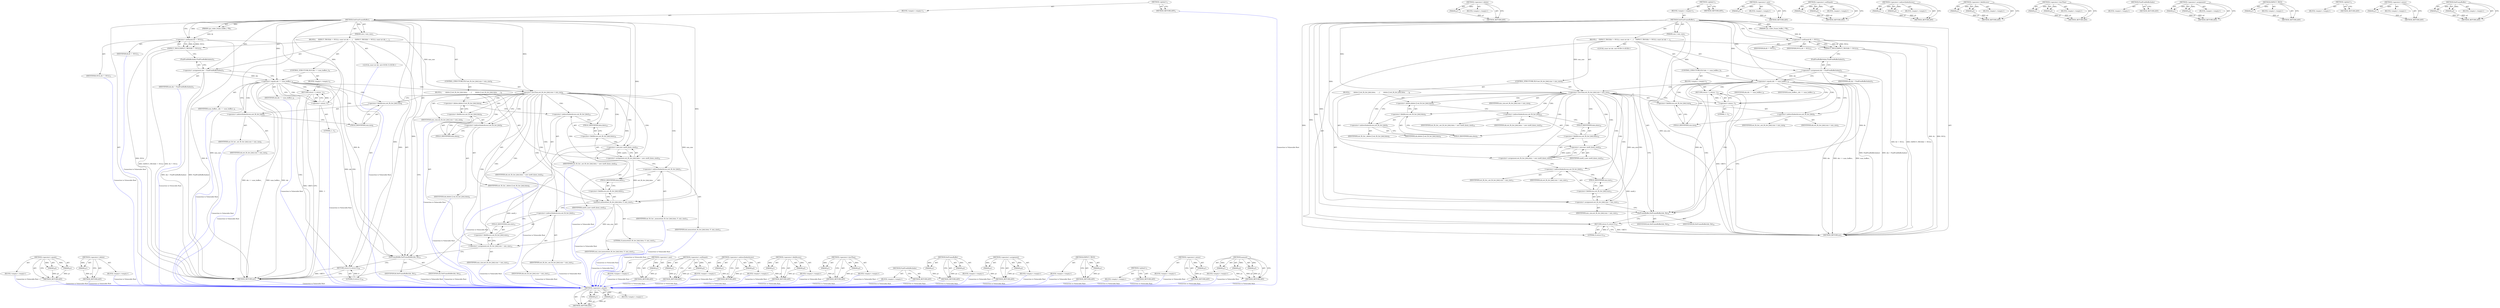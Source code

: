 digraph "memset" {
vulnerable_103 [label=<(METHOD,&lt;operator&gt;.equals)>];
vulnerable_104 [label=<(PARAM,p1)>];
vulnerable_105 [label=<(PARAM,p2)>];
vulnerable_106 [label=<(BLOCK,&lt;empty&gt;,&lt;empty&gt;)>];
vulnerable_107 [label=<(METHOD_RETURN,ANY)>];
vulnerable_127 [label=<(METHOD,&lt;operator&gt;.delete)>];
vulnerable_128 [label=<(PARAM,p1)>];
vulnerable_129 [label=<(BLOCK,&lt;empty&gt;,&lt;empty&gt;)>];
vulnerable_130 [label=<(METHOD_RETURN,ANY)>];
vulnerable_6 [label=<(METHOD,&lt;global&gt;)<SUB>1</SUB>>];
vulnerable_7 [label=<(BLOCK,&lt;empty&gt;,&lt;empty&gt;)<SUB>1</SUB>>];
vulnerable_8 [label=<(METHOD,GetFreeFrameBuffer)<SUB>1</SUB>>];
vulnerable_9 [label=<(PARAM,size_t min_size)<SUB>1</SUB>>];
vulnerable_10 [label=<(PARAM,vpx_codec_frame_buffer_t *fb)<SUB>1</SUB>>];
vulnerable_11 [label=<(BLOCK,{
    EXPECT_TRUE(fb != NULL);
 const int idx =...,{
    EXPECT_TRUE(fb != NULL);
 const int idx =...)<SUB>1</SUB>>];
vulnerable_12 [label=<(EXPECT_TRUE,EXPECT_TRUE(fb != NULL))<SUB>2</SUB>>];
vulnerable_13 [label=<(&lt;operator&gt;.notEquals,fb != NULL)<SUB>2</SUB>>];
vulnerable_14 [label=<(IDENTIFIER,fb,fb != NULL)<SUB>2</SUB>>];
vulnerable_15 [label=<(IDENTIFIER,NULL,fb != NULL)<SUB>2</SUB>>];
vulnerable_16 [label="<(LOCAL,const int idx: int)<SUB>3</SUB>>"];
vulnerable_17 [label=<(&lt;operator&gt;.assignment,idx = FindFreeBufferIndex())<SUB>3</SUB>>];
vulnerable_18 [label=<(IDENTIFIER,idx,idx = FindFreeBufferIndex())<SUB>3</SUB>>];
vulnerable_19 [label=<(FindFreeBufferIndex,FindFreeBufferIndex())<SUB>3</SUB>>];
vulnerable_20 [label=<(CONTROL_STRUCTURE,IF,if (idx == num_buffers_))<SUB>4</SUB>>];
vulnerable_21 [label=<(&lt;operator&gt;.equals,idx == num_buffers_)<SUB>4</SUB>>];
vulnerable_22 [label=<(IDENTIFIER,idx,idx == num_buffers_)<SUB>4</SUB>>];
vulnerable_23 [label=<(IDENTIFIER,num_buffers_,idx == num_buffers_)<SUB>4</SUB>>];
vulnerable_24 [label=<(BLOCK,&lt;empty&gt;,&lt;empty&gt;)<SUB>5</SUB>>];
vulnerable_25 [label=<(RETURN,return -1;,return -1;)<SUB>5</SUB>>];
vulnerable_26 [label=<(&lt;operator&gt;.minus,-1)<SUB>5</SUB>>];
vulnerable_27 [label=<(LITERAL,1,-1)<SUB>5</SUB>>];
vulnerable_28 [label=<(CONTROL_STRUCTURE,IF,if (ext_fb_list_[idx].size &lt; min_size))<SUB>8</SUB>>];
vulnerable_29 [label=<(&lt;operator&gt;.lessThan,ext_fb_list_[idx].size &lt; min_size)<SUB>8</SUB>>];
vulnerable_30 [label=<(&lt;operator&gt;.fieldAccess,ext_fb_list_[idx].size)<SUB>8</SUB>>];
vulnerable_31 [label=<(&lt;operator&gt;.indirectIndexAccess,ext_fb_list_[idx])<SUB>8</SUB>>];
vulnerable_32 [label=<(IDENTIFIER,ext_fb_list_,ext_fb_list_[idx].size &lt; min_size)<SUB>8</SUB>>];
vulnerable_33 [label=<(IDENTIFIER,idx,ext_fb_list_[idx].size &lt; min_size)<SUB>8</SUB>>];
vulnerable_34 [label=<(FIELD_IDENTIFIER,size,size)<SUB>8</SUB>>];
vulnerable_35 [label=<(IDENTIFIER,min_size,ext_fb_list_[idx].size &lt; min_size)<SUB>8</SUB>>];
vulnerable_36 [label=<(BLOCK,{
       delete [] ext_fb_list_[idx].data;
    ...,{
       delete [] ext_fb_list_[idx].data;
    ...)<SUB>8</SUB>>];
vulnerable_37 [label=<(&lt;operator&gt;.delete,delete [] ext_fb_list_[idx].data)<SUB>9</SUB>>];
vulnerable_38 [label=<(&lt;operator&gt;.fieldAccess,ext_fb_list_[idx].data)<SUB>9</SUB>>];
vulnerable_39 [label=<(&lt;operator&gt;.indirectIndexAccess,ext_fb_list_[idx])<SUB>9</SUB>>];
vulnerable_40 [label=<(IDENTIFIER,ext_fb_list_,delete [] ext_fb_list_[idx].data)<SUB>9</SUB>>];
vulnerable_41 [label=<(IDENTIFIER,idx,delete [] ext_fb_list_[idx].data)<SUB>9</SUB>>];
vulnerable_42 [label=<(FIELD_IDENTIFIER,data,data)<SUB>9</SUB>>];
vulnerable_43 [label=<(&lt;operator&gt;.assignment,ext_fb_list_[idx].data = new uint8_t[min_size])<SUB>10</SUB>>];
vulnerable_44 [label=<(&lt;operator&gt;.fieldAccess,ext_fb_list_[idx].data)<SUB>10</SUB>>];
vulnerable_45 [label=<(&lt;operator&gt;.indirectIndexAccess,ext_fb_list_[idx])<SUB>10</SUB>>];
vulnerable_46 [label=<(IDENTIFIER,ext_fb_list_,ext_fb_list_[idx].data = new uint8_t[min_size])<SUB>10</SUB>>];
vulnerable_47 [label=<(IDENTIFIER,idx,ext_fb_list_[idx].data = new uint8_t[min_size])<SUB>10</SUB>>];
vulnerable_48 [label=<(FIELD_IDENTIFIER,data,data)<SUB>10</SUB>>];
vulnerable_49 [label=<(&lt;operator&gt;.new,new uint8_t[min_size])<SUB>10</SUB>>];
vulnerable_50 [label=<(IDENTIFIER,uint8_t,new uint8_t[min_size])<SUB>10</SUB>>];
vulnerable_51 [label=<(&lt;operator&gt;.assignment,ext_fb_list_[idx].size = min_size)<SUB>11</SUB>>];
vulnerable_52 [label=<(&lt;operator&gt;.fieldAccess,ext_fb_list_[idx].size)<SUB>11</SUB>>];
vulnerable_53 [label=<(&lt;operator&gt;.indirectIndexAccess,ext_fb_list_[idx])<SUB>11</SUB>>];
vulnerable_54 [label=<(IDENTIFIER,ext_fb_list_,ext_fb_list_[idx].size = min_size)<SUB>11</SUB>>];
vulnerable_55 [label=<(IDENTIFIER,idx,ext_fb_list_[idx].size = min_size)<SUB>11</SUB>>];
vulnerable_56 [label=<(FIELD_IDENTIFIER,size,size)<SUB>11</SUB>>];
vulnerable_57 [label=<(IDENTIFIER,min_size,ext_fb_list_[idx].size = min_size)<SUB>11</SUB>>];
vulnerable_58 [label=<(SetFrameBuffer,SetFrameBuffer(idx, fb))<SUB>14</SUB>>];
vulnerable_59 [label=<(IDENTIFIER,idx,SetFrameBuffer(idx, fb))<SUB>14</SUB>>];
vulnerable_60 [label=<(IDENTIFIER,fb,SetFrameBuffer(idx, fb))<SUB>14</SUB>>];
vulnerable_61 [label=<(RETURN,return 0;,return 0;)<SUB>15</SUB>>];
vulnerable_62 [label=<(LITERAL,0,return 0;)<SUB>15</SUB>>];
vulnerable_63 [label=<(METHOD_RETURN,int)<SUB>1</SUB>>];
vulnerable_65 [label=<(METHOD_RETURN,ANY)<SUB>1</SUB>>];
vulnerable_131 [label=<(METHOD,&lt;operator&gt;.new)>];
vulnerable_132 [label=<(PARAM,p1)>];
vulnerable_133 [label=<(BLOCK,&lt;empty&gt;,&lt;empty&gt;)>];
vulnerable_134 [label=<(METHOD_RETURN,ANY)>];
vulnerable_90 [label=<(METHOD,&lt;operator&gt;.notEquals)>];
vulnerable_91 [label=<(PARAM,p1)>];
vulnerable_92 [label=<(PARAM,p2)>];
vulnerable_93 [label=<(BLOCK,&lt;empty&gt;,&lt;empty&gt;)>];
vulnerable_94 [label=<(METHOD_RETURN,ANY)>];
vulnerable_122 [label=<(METHOD,&lt;operator&gt;.indirectIndexAccess)>];
vulnerable_123 [label=<(PARAM,p1)>];
vulnerable_124 [label=<(PARAM,p2)>];
vulnerable_125 [label=<(BLOCK,&lt;empty&gt;,&lt;empty&gt;)>];
vulnerable_126 [label=<(METHOD_RETURN,ANY)>];
vulnerable_117 [label=<(METHOD,&lt;operator&gt;.fieldAccess)>];
vulnerable_118 [label=<(PARAM,p1)>];
vulnerable_119 [label=<(PARAM,p2)>];
vulnerable_120 [label=<(BLOCK,&lt;empty&gt;,&lt;empty&gt;)>];
vulnerable_121 [label=<(METHOD_RETURN,ANY)>];
vulnerable_112 [label=<(METHOD,&lt;operator&gt;.lessThan)>];
vulnerable_113 [label=<(PARAM,p1)>];
vulnerable_114 [label=<(PARAM,p2)>];
vulnerable_115 [label=<(BLOCK,&lt;empty&gt;,&lt;empty&gt;)>];
vulnerable_116 [label=<(METHOD_RETURN,ANY)>];
vulnerable_100 [label=<(METHOD,FindFreeBufferIndex)>];
vulnerable_101 [label=<(BLOCK,&lt;empty&gt;,&lt;empty&gt;)>];
vulnerable_102 [label=<(METHOD_RETURN,ANY)>];
vulnerable_95 [label=<(METHOD,&lt;operator&gt;.assignment)>];
vulnerable_96 [label=<(PARAM,p1)>];
vulnerable_97 [label=<(PARAM,p2)>];
vulnerable_98 [label=<(BLOCK,&lt;empty&gt;,&lt;empty&gt;)>];
vulnerable_99 [label=<(METHOD_RETURN,ANY)>];
vulnerable_86 [label=<(METHOD,EXPECT_TRUE)>];
vulnerable_87 [label=<(PARAM,p1)>];
vulnerable_88 [label=<(BLOCK,&lt;empty&gt;,&lt;empty&gt;)>];
vulnerable_89 [label=<(METHOD_RETURN,ANY)>];
vulnerable_80 [label=<(METHOD,&lt;global&gt;)<SUB>1</SUB>>];
vulnerable_81 [label=<(BLOCK,&lt;empty&gt;,&lt;empty&gt;)>];
vulnerable_82 [label=<(METHOD_RETURN,ANY)>];
vulnerable_108 [label=<(METHOD,&lt;operator&gt;.minus)>];
vulnerable_109 [label=<(PARAM,p1)>];
vulnerable_110 [label=<(BLOCK,&lt;empty&gt;,&lt;empty&gt;)>];
vulnerable_111 [label=<(METHOD_RETURN,ANY)>];
vulnerable_135 [label=<(METHOD,SetFrameBuffer)>];
vulnerable_136 [label=<(PARAM,p1)>];
vulnerable_137 [label=<(PARAM,p2)>];
vulnerable_138 [label=<(BLOCK,&lt;empty&gt;,&lt;empty&gt;)>];
vulnerable_139 [label=<(METHOD_RETURN,ANY)>];
fixed_111 [label=<(METHOD,&lt;operator&gt;.equals)>];
fixed_112 [label=<(PARAM,p1)>];
fixed_113 [label=<(PARAM,p2)>];
fixed_114 [label=<(BLOCK,&lt;empty&gt;,&lt;empty&gt;)>];
fixed_115 [label=<(METHOD_RETURN,ANY)>];
fixed_135 [label=<(METHOD,&lt;operator&gt;.delete)>];
fixed_136 [label=<(PARAM,p1)>];
fixed_137 [label=<(BLOCK,&lt;empty&gt;,&lt;empty&gt;)>];
fixed_138 [label=<(METHOD_RETURN,ANY)>];
fixed_6 [label=<(METHOD,&lt;global&gt;)<SUB>1</SUB>>];
fixed_7 [label=<(BLOCK,&lt;empty&gt;,&lt;empty&gt;)<SUB>1</SUB>>];
fixed_8 [label=<(METHOD,GetFreeFrameBuffer)<SUB>1</SUB>>];
fixed_9 [label=<(PARAM,size_t min_size)<SUB>1</SUB>>];
fixed_10 [label=<(PARAM,vpx_codec_frame_buffer_t *fb)<SUB>1</SUB>>];
fixed_11 [label=<(BLOCK,{
    EXPECT_TRUE(fb != NULL);
 const int idx =...,{
    EXPECT_TRUE(fb != NULL);
 const int idx =...)<SUB>1</SUB>>];
fixed_12 [label=<(EXPECT_TRUE,EXPECT_TRUE(fb != NULL))<SUB>2</SUB>>];
fixed_13 [label=<(&lt;operator&gt;.notEquals,fb != NULL)<SUB>2</SUB>>];
fixed_14 [label=<(IDENTIFIER,fb,fb != NULL)<SUB>2</SUB>>];
fixed_15 [label=<(IDENTIFIER,NULL,fb != NULL)<SUB>2</SUB>>];
fixed_16 [label="<(LOCAL,const int idx: int)<SUB>3</SUB>>"];
fixed_17 [label=<(&lt;operator&gt;.assignment,idx = FindFreeBufferIndex())<SUB>3</SUB>>];
fixed_18 [label=<(IDENTIFIER,idx,idx = FindFreeBufferIndex())<SUB>3</SUB>>];
fixed_19 [label=<(FindFreeBufferIndex,FindFreeBufferIndex())<SUB>3</SUB>>];
fixed_20 [label=<(CONTROL_STRUCTURE,IF,if (idx == num_buffers_))<SUB>4</SUB>>];
fixed_21 [label=<(&lt;operator&gt;.equals,idx == num_buffers_)<SUB>4</SUB>>];
fixed_22 [label=<(IDENTIFIER,idx,idx == num_buffers_)<SUB>4</SUB>>];
fixed_23 [label=<(IDENTIFIER,num_buffers_,idx == num_buffers_)<SUB>4</SUB>>];
fixed_24 [label=<(BLOCK,&lt;empty&gt;,&lt;empty&gt;)<SUB>5</SUB>>];
fixed_25 [label=<(RETURN,return -1;,return -1;)<SUB>5</SUB>>];
fixed_26 [label=<(&lt;operator&gt;.minus,-1)<SUB>5</SUB>>];
fixed_27 [label=<(LITERAL,1,-1)<SUB>5</SUB>>];
fixed_28 [label=<(CONTROL_STRUCTURE,IF,if (ext_fb_list_[idx].size &lt; min_size))<SUB>8</SUB>>];
fixed_29 [label=<(&lt;operator&gt;.lessThan,ext_fb_list_[idx].size &lt; min_size)<SUB>8</SUB>>];
fixed_30 [label=<(&lt;operator&gt;.fieldAccess,ext_fb_list_[idx].size)<SUB>8</SUB>>];
fixed_31 [label=<(&lt;operator&gt;.indirectIndexAccess,ext_fb_list_[idx])<SUB>8</SUB>>];
fixed_32 [label=<(IDENTIFIER,ext_fb_list_,ext_fb_list_[idx].size &lt; min_size)<SUB>8</SUB>>];
fixed_33 [label=<(IDENTIFIER,idx,ext_fb_list_[idx].size &lt; min_size)<SUB>8</SUB>>];
fixed_34 [label=<(FIELD_IDENTIFIER,size,size)<SUB>8</SUB>>];
fixed_35 [label=<(IDENTIFIER,min_size,ext_fb_list_[idx].size &lt; min_size)<SUB>8</SUB>>];
fixed_36 [label=<(BLOCK,{
       delete [] ext_fb_list_[idx].data;
    ...,{
       delete [] ext_fb_list_[idx].data;
    ...)<SUB>8</SUB>>];
fixed_37 [label=<(&lt;operator&gt;.delete,delete [] ext_fb_list_[idx].data)<SUB>9</SUB>>];
fixed_38 [label=<(&lt;operator&gt;.fieldAccess,ext_fb_list_[idx].data)<SUB>9</SUB>>];
fixed_39 [label=<(&lt;operator&gt;.indirectIndexAccess,ext_fb_list_[idx])<SUB>9</SUB>>];
fixed_40 [label=<(IDENTIFIER,ext_fb_list_,delete [] ext_fb_list_[idx].data)<SUB>9</SUB>>];
fixed_41 [label=<(IDENTIFIER,idx,delete [] ext_fb_list_[idx].data)<SUB>9</SUB>>];
fixed_42 [label=<(FIELD_IDENTIFIER,data,data)<SUB>9</SUB>>];
fixed_43 [label=<(&lt;operator&gt;.assignment,ext_fb_list_[idx].data = new uint8_t[min_size])<SUB>10</SUB>>];
fixed_44 [label=<(&lt;operator&gt;.fieldAccess,ext_fb_list_[idx].data)<SUB>10</SUB>>];
fixed_45 [label=<(&lt;operator&gt;.indirectIndexAccess,ext_fb_list_[idx])<SUB>10</SUB>>];
fixed_46 [label=<(IDENTIFIER,ext_fb_list_,ext_fb_list_[idx].data = new uint8_t[min_size])<SUB>10</SUB>>];
fixed_47 [label=<(IDENTIFIER,idx,ext_fb_list_[idx].data = new uint8_t[min_size])<SUB>10</SUB>>];
fixed_48 [label=<(FIELD_IDENTIFIER,data,data)<SUB>10</SUB>>];
fixed_49 [label=<(&lt;operator&gt;.new,new uint8_t[min_size])<SUB>10</SUB>>];
fixed_50 [label=<(IDENTIFIER,uint8_t,new uint8_t[min_size])<SUB>10</SUB>>];
fixed_51 [label=<(memset,memset(ext_fb_list_[idx].data, 0, min_size))<SUB>11</SUB>>];
fixed_52 [label=<(&lt;operator&gt;.fieldAccess,ext_fb_list_[idx].data)<SUB>11</SUB>>];
fixed_53 [label=<(&lt;operator&gt;.indirectIndexAccess,ext_fb_list_[idx])<SUB>11</SUB>>];
fixed_54 [label=<(IDENTIFIER,ext_fb_list_,memset(ext_fb_list_[idx].data, 0, min_size))<SUB>11</SUB>>];
fixed_55 [label=<(IDENTIFIER,idx,memset(ext_fb_list_[idx].data, 0, min_size))<SUB>11</SUB>>];
fixed_56 [label=<(FIELD_IDENTIFIER,data,data)<SUB>11</SUB>>];
fixed_57 [label=<(LITERAL,0,memset(ext_fb_list_[idx].data, 0, min_size))<SUB>11</SUB>>];
fixed_58 [label=<(IDENTIFIER,min_size,memset(ext_fb_list_[idx].data, 0, min_size))<SUB>11</SUB>>];
fixed_59 [label=<(&lt;operator&gt;.assignment,ext_fb_list_[idx].size = min_size)<SUB>12</SUB>>];
fixed_60 [label=<(&lt;operator&gt;.fieldAccess,ext_fb_list_[idx].size)<SUB>12</SUB>>];
fixed_61 [label=<(&lt;operator&gt;.indirectIndexAccess,ext_fb_list_[idx])<SUB>12</SUB>>];
fixed_62 [label=<(IDENTIFIER,ext_fb_list_,ext_fb_list_[idx].size = min_size)<SUB>12</SUB>>];
fixed_63 [label=<(IDENTIFIER,idx,ext_fb_list_[idx].size = min_size)<SUB>12</SUB>>];
fixed_64 [label=<(FIELD_IDENTIFIER,size,size)<SUB>12</SUB>>];
fixed_65 [label=<(IDENTIFIER,min_size,ext_fb_list_[idx].size = min_size)<SUB>12</SUB>>];
fixed_66 [label=<(SetFrameBuffer,SetFrameBuffer(idx, fb))<SUB>15</SUB>>];
fixed_67 [label=<(IDENTIFIER,idx,SetFrameBuffer(idx, fb))<SUB>15</SUB>>];
fixed_68 [label=<(IDENTIFIER,fb,SetFrameBuffer(idx, fb))<SUB>15</SUB>>];
fixed_69 [label=<(RETURN,return 0;,return 0;)<SUB>16</SUB>>];
fixed_70 [label=<(LITERAL,0,return 0;)<SUB>16</SUB>>];
fixed_71 [label=<(METHOD_RETURN,int)<SUB>1</SUB>>];
fixed_73 [label=<(METHOD_RETURN,ANY)<SUB>1</SUB>>];
fixed_139 [label=<(METHOD,&lt;operator&gt;.new)>];
fixed_140 [label=<(PARAM,p1)>];
fixed_141 [label=<(BLOCK,&lt;empty&gt;,&lt;empty&gt;)>];
fixed_142 [label=<(METHOD_RETURN,ANY)>];
fixed_98 [label=<(METHOD,&lt;operator&gt;.notEquals)>];
fixed_99 [label=<(PARAM,p1)>];
fixed_100 [label=<(PARAM,p2)>];
fixed_101 [label=<(BLOCK,&lt;empty&gt;,&lt;empty&gt;)>];
fixed_102 [label=<(METHOD_RETURN,ANY)>];
fixed_130 [label=<(METHOD,&lt;operator&gt;.indirectIndexAccess)>];
fixed_131 [label=<(PARAM,p1)>];
fixed_132 [label=<(PARAM,p2)>];
fixed_133 [label=<(BLOCK,&lt;empty&gt;,&lt;empty&gt;)>];
fixed_134 [label=<(METHOD_RETURN,ANY)>];
fixed_125 [label=<(METHOD,&lt;operator&gt;.fieldAccess)>];
fixed_126 [label=<(PARAM,p1)>];
fixed_127 [label=<(PARAM,p2)>];
fixed_128 [label=<(BLOCK,&lt;empty&gt;,&lt;empty&gt;)>];
fixed_129 [label=<(METHOD_RETURN,ANY)>];
fixed_120 [label=<(METHOD,&lt;operator&gt;.lessThan)>];
fixed_121 [label=<(PARAM,p1)>];
fixed_122 [label=<(PARAM,p2)>];
fixed_123 [label=<(BLOCK,&lt;empty&gt;,&lt;empty&gt;)>];
fixed_124 [label=<(METHOD_RETURN,ANY)>];
fixed_108 [label=<(METHOD,FindFreeBufferIndex)>];
fixed_109 [label=<(BLOCK,&lt;empty&gt;,&lt;empty&gt;)>];
fixed_110 [label=<(METHOD_RETURN,ANY)>];
fixed_149 [label=<(METHOD,SetFrameBuffer)>];
fixed_150 [label=<(PARAM,p1)>];
fixed_151 [label=<(PARAM,p2)>];
fixed_152 [label=<(BLOCK,&lt;empty&gt;,&lt;empty&gt;)>];
fixed_153 [label=<(METHOD_RETURN,ANY)>];
fixed_103 [label=<(METHOD,&lt;operator&gt;.assignment)>];
fixed_104 [label=<(PARAM,p1)>];
fixed_105 [label=<(PARAM,p2)>];
fixed_106 [label=<(BLOCK,&lt;empty&gt;,&lt;empty&gt;)>];
fixed_107 [label=<(METHOD_RETURN,ANY)>];
fixed_94 [label=<(METHOD,EXPECT_TRUE)>];
fixed_95 [label=<(PARAM,p1)>];
fixed_96 [label=<(BLOCK,&lt;empty&gt;,&lt;empty&gt;)>];
fixed_97 [label=<(METHOD_RETURN,ANY)>];
fixed_88 [label=<(METHOD,&lt;global&gt;)<SUB>1</SUB>>];
fixed_89 [label=<(BLOCK,&lt;empty&gt;,&lt;empty&gt;)>];
fixed_90 [label=<(METHOD_RETURN,ANY)>];
fixed_116 [label=<(METHOD,&lt;operator&gt;.minus)>];
fixed_117 [label=<(PARAM,p1)>];
fixed_118 [label=<(BLOCK,&lt;empty&gt;,&lt;empty&gt;)>];
fixed_119 [label=<(METHOD_RETURN,ANY)>];
fixed_143 [label=<(METHOD,memset)>];
fixed_144 [label=<(PARAM,p1)>];
fixed_145 [label=<(PARAM,p2)>];
fixed_146 [label=<(PARAM,p3)>];
fixed_147 [label=<(BLOCK,&lt;empty&gt;,&lt;empty&gt;)>];
fixed_148 [label=<(METHOD_RETURN,ANY)>];
vulnerable_103 -> vulnerable_104  [key=0, label="AST: "];
vulnerable_103 -> vulnerable_104  [key=1, label="DDG: "];
vulnerable_103 -> vulnerable_106  [key=0, label="AST: "];
vulnerable_103 -> vulnerable_105  [key=0, label="AST: "];
vulnerable_103 -> vulnerable_105  [key=1, label="DDG: "];
vulnerable_103 -> vulnerable_107  [key=0, label="AST: "];
vulnerable_103 -> vulnerable_107  [key=1, label="CFG: "];
vulnerable_104 -> vulnerable_107  [key=0, label="DDG: p1"];
vulnerable_105 -> vulnerable_107  [key=0, label="DDG: p2"];
vulnerable_127 -> vulnerable_128  [key=0, label="AST: "];
vulnerable_127 -> vulnerable_128  [key=1, label="DDG: "];
vulnerable_127 -> vulnerable_129  [key=0, label="AST: "];
vulnerable_127 -> vulnerable_130  [key=0, label="AST: "];
vulnerable_127 -> vulnerable_130  [key=1, label="CFG: "];
vulnerable_128 -> vulnerable_130  [key=0, label="DDG: p1"];
vulnerable_6 -> vulnerable_7  [key=0, label="AST: "];
vulnerable_6 -> vulnerable_65  [key=0, label="AST: "];
vulnerable_6 -> vulnerable_65  [key=1, label="CFG: "];
vulnerable_7 -> vulnerable_8  [key=0, label="AST: "];
vulnerable_8 -> vulnerable_9  [key=0, label="AST: "];
vulnerable_8 -> vulnerable_9  [key=1, label="DDG: "];
vulnerable_8 -> vulnerable_10  [key=0, label="AST: "];
vulnerable_8 -> vulnerable_10  [key=1, label="DDG: "];
vulnerable_8 -> vulnerable_11  [key=0, label="AST: "];
vulnerable_8 -> vulnerable_63  [key=0, label="AST: "];
vulnerable_8 -> vulnerable_13  [key=0, label="CFG: "];
vulnerable_8 -> vulnerable_13  [key=1, label="DDG: "];
vulnerable_8 -> vulnerable_17  [key=0, label="DDG: "];
vulnerable_8 -> vulnerable_61  [key=0, label="DDG: "];
vulnerable_8 -> vulnerable_58  [key=0, label="DDG: "];
vulnerable_8 -> vulnerable_62  [key=0, label="DDG: "];
vulnerable_8 -> vulnerable_21  [key=0, label="DDG: "];
vulnerable_8 -> vulnerable_29  [key=0, label="DDG: "];
vulnerable_8 -> vulnerable_51  [key=0, label="DDG: "];
vulnerable_8 -> vulnerable_26  [key=0, label="DDG: "];
vulnerable_8 -> vulnerable_49  [key=0, label="DDG: "];
vulnerable_9 -> vulnerable_63  [key=0, label="DDG: min_size"];
vulnerable_9 -> vulnerable_29  [key=0, label="DDG: min_size"];
vulnerable_10 -> vulnerable_13  [key=0, label="DDG: fb"];
vulnerable_11 -> vulnerable_12  [key=0, label="AST: "];
vulnerable_11 -> vulnerable_16  [key=0, label="AST: "];
vulnerable_11 -> vulnerable_17  [key=0, label="AST: "];
vulnerable_11 -> vulnerable_20  [key=0, label="AST: "];
vulnerable_11 -> vulnerable_28  [key=0, label="AST: "];
vulnerable_11 -> vulnerable_58  [key=0, label="AST: "];
vulnerable_11 -> vulnerable_61  [key=0, label="AST: "];
vulnerable_12 -> vulnerable_13  [key=0, label="AST: "];
vulnerable_12 -> vulnerable_19  [key=0, label="CFG: "];
vulnerable_12 -> vulnerable_63  [key=0, label="DDG: fb != NULL"];
vulnerable_12 -> vulnerable_63  [key=1, label="DDG: EXPECT_TRUE(fb != NULL)"];
vulnerable_13 -> vulnerable_14  [key=0, label="AST: "];
vulnerable_13 -> vulnerable_15  [key=0, label="AST: "];
vulnerable_13 -> vulnerable_12  [key=0, label="CFG: "];
vulnerable_13 -> vulnerable_12  [key=1, label="DDG: fb"];
vulnerable_13 -> vulnerable_12  [key=2, label="DDG: NULL"];
vulnerable_13 -> vulnerable_63  [key=0, label="DDG: fb"];
vulnerable_13 -> vulnerable_63  [key=1, label="DDG: NULL"];
vulnerable_13 -> vulnerable_58  [key=0, label="DDG: fb"];
vulnerable_17 -> vulnerable_18  [key=0, label="AST: "];
vulnerable_17 -> vulnerable_19  [key=0, label="AST: "];
vulnerable_17 -> vulnerable_21  [key=0, label="CFG: "];
vulnerable_17 -> vulnerable_21  [key=1, label="DDG: idx"];
vulnerable_17 -> vulnerable_63  [key=0, label="DDG: FindFreeBufferIndex()"];
vulnerable_17 -> vulnerable_63  [key=1, label="DDG: idx = FindFreeBufferIndex()"];
vulnerable_19 -> vulnerable_17  [key=0, label="CFG: "];
vulnerable_20 -> vulnerable_21  [key=0, label="AST: "];
vulnerable_20 -> vulnerable_24  [key=0, label="AST: "];
vulnerable_21 -> vulnerable_22  [key=0, label="AST: "];
vulnerable_21 -> vulnerable_23  [key=0, label="AST: "];
vulnerable_21 -> vulnerable_26  [key=0, label="CFG: "];
vulnerable_21 -> vulnerable_26  [key=1, label="CDG: "];
vulnerable_21 -> vulnerable_31  [key=0, label="CFG: "];
vulnerable_21 -> vulnerable_31  [key=1, label="CDG: "];
vulnerable_21 -> vulnerable_63  [key=0, label="DDG: idx"];
vulnerable_21 -> vulnerable_63  [key=1, label="DDG: idx == num_buffers_"];
vulnerable_21 -> vulnerable_63  [key=2, label="DDG: num_buffers_"];
vulnerable_21 -> vulnerable_58  [key=0, label="DDG: idx"];
vulnerable_21 -> vulnerable_58  [key=1, label="CDG: "];
vulnerable_21 -> vulnerable_30  [key=0, label="CDG: "];
vulnerable_21 -> vulnerable_34  [key=0, label="CDG: "];
vulnerable_21 -> vulnerable_61  [key=0, label="CDG: "];
vulnerable_21 -> vulnerable_25  [key=0, label="CDG: "];
vulnerable_21 -> vulnerable_29  [key=0, label="CDG: "];
vulnerable_24 -> vulnerable_25  [key=0, label="AST: "];
vulnerable_25 -> vulnerable_26  [key=0, label="AST: "];
vulnerable_25 -> vulnerable_63  [key=0, label="CFG: "];
vulnerable_25 -> vulnerable_63  [key=1, label="DDG: &lt;RET&gt;"];
vulnerable_26 -> vulnerable_27  [key=0, label="AST: "];
vulnerable_26 -> vulnerable_25  [key=0, label="CFG: "];
vulnerable_26 -> vulnerable_25  [key=1, label="DDG: -1"];
vulnerable_26 -> vulnerable_63  [key=0, label="DDG: -1"];
vulnerable_28 -> vulnerable_29  [key=0, label="AST: "];
vulnerable_28 -> vulnerable_36  [key=0, label="AST: "];
vulnerable_29 -> vulnerable_30  [key=0, label="AST: "];
vulnerable_29 -> vulnerable_35  [key=0, label="AST: "];
vulnerable_29 -> vulnerable_39  [key=0, label="CFG: "];
vulnerable_29 -> vulnerable_39  [key=1, label="CDG: "];
vulnerable_29 -> vulnerable_58  [key=0, label="CFG: "];
vulnerable_29 -> vulnerable_51  [key=0, label="DDG: min_size"];
vulnerable_29 -> vulnerable_51  [key=1, label="CDG: "];
vulnerable_29 -> vulnerable_48  [key=0, label="CDG: "];
vulnerable_29 -> vulnerable_49  [key=0, label="CDG: "];
vulnerable_29 -> vulnerable_42  [key=0, label="CDG: "];
vulnerable_29 -> vulnerable_52  [key=0, label="CDG: "];
vulnerable_29 -> vulnerable_37  [key=0, label="CDG: "];
vulnerable_29 -> vulnerable_53  [key=0, label="CDG: "];
vulnerable_29 -> vulnerable_38  [key=0, label="CDG: "];
vulnerable_29 -> vulnerable_56  [key=0, label="CDG: "];
vulnerable_29 -> vulnerable_45  [key=0, label="CDG: "];
vulnerable_29 -> vulnerable_44  [key=0, label="CDG: "];
vulnerable_29 -> vulnerable_43  [key=0, label="CDG: "];
vulnerable_30 -> vulnerable_31  [key=0, label="AST: "];
vulnerable_30 -> vulnerable_34  [key=0, label="AST: "];
vulnerable_30 -> vulnerable_29  [key=0, label="CFG: "];
vulnerable_31 -> vulnerable_32  [key=0, label="AST: "];
vulnerable_31 -> vulnerable_33  [key=0, label="AST: "];
vulnerable_31 -> vulnerable_34  [key=0, label="CFG: "];
vulnerable_34 -> vulnerable_30  [key=0, label="CFG: "];
vulnerable_36 -> vulnerable_37  [key=0, label="AST: "];
vulnerable_36 -> vulnerable_43  [key=0, label="AST: "];
vulnerable_36 -> vulnerable_51  [key=0, label="AST: "];
vulnerable_37 -> vulnerable_38  [key=0, label="AST: "];
vulnerable_37 -> vulnerable_45  [key=0, label="CFG: "];
vulnerable_38 -> vulnerable_39  [key=0, label="AST: "];
vulnerable_38 -> vulnerable_42  [key=0, label="AST: "];
vulnerable_38 -> vulnerable_37  [key=0, label="CFG: "];
vulnerable_39 -> vulnerable_40  [key=0, label="AST: "];
vulnerable_39 -> vulnerable_41  [key=0, label="AST: "];
vulnerable_39 -> vulnerable_42  [key=0, label="CFG: "];
vulnerable_42 -> vulnerable_38  [key=0, label="CFG: "];
vulnerable_43 -> vulnerable_44  [key=0, label="AST: "];
vulnerable_43 -> vulnerable_49  [key=0, label="AST: "];
vulnerable_43 -> vulnerable_53  [key=0, label="CFG: "];
vulnerable_44 -> vulnerable_45  [key=0, label="AST: "];
vulnerable_44 -> vulnerable_48  [key=0, label="AST: "];
vulnerable_44 -> vulnerable_49  [key=0, label="CFG: "];
vulnerable_45 -> vulnerable_46  [key=0, label="AST: "];
vulnerable_45 -> vulnerable_47  [key=0, label="AST: "];
vulnerable_45 -> vulnerable_48  [key=0, label="CFG: "];
vulnerable_48 -> vulnerable_44  [key=0, label="CFG: "];
vulnerable_49 -> vulnerable_50  [key=0, label="AST: "];
vulnerable_49 -> vulnerable_43  [key=0, label="CFG: "];
vulnerable_49 -> vulnerable_43  [key=1, label="DDG: uint8_t"];
vulnerable_49 -> vulnerable_63  [key=0, label="DDG: uint8_t"];
vulnerable_51 -> vulnerable_52  [key=0, label="AST: "];
vulnerable_51 -> vulnerable_57  [key=0, label="AST: "];
vulnerable_51 -> vulnerable_58  [key=0, label="CFG: "];
vulnerable_52 -> vulnerable_53  [key=0, label="AST: "];
vulnerable_52 -> vulnerable_56  [key=0, label="AST: "];
vulnerable_52 -> vulnerable_51  [key=0, label="CFG: "];
vulnerable_53 -> vulnerable_54  [key=0, label="AST: "];
vulnerable_53 -> vulnerable_55  [key=0, label="AST: "];
vulnerable_53 -> vulnerable_56  [key=0, label="CFG: "];
vulnerable_56 -> vulnerable_52  [key=0, label="CFG: "];
vulnerable_58 -> vulnerable_59  [key=0, label="AST: "];
vulnerable_58 -> vulnerable_60  [key=0, label="AST: "];
vulnerable_58 -> vulnerable_61  [key=0, label="CFG: "];
vulnerable_61 -> vulnerable_62  [key=0, label="AST: "];
vulnerable_61 -> vulnerable_63  [key=0, label="CFG: "];
vulnerable_61 -> vulnerable_63  [key=1, label="DDG: &lt;RET&gt;"];
vulnerable_62 -> vulnerable_61  [key=0, label="DDG: 0"];
vulnerable_131 -> vulnerable_132  [key=0, label="AST: "];
vulnerable_131 -> vulnerable_132  [key=1, label="DDG: "];
vulnerable_131 -> vulnerable_133  [key=0, label="AST: "];
vulnerable_131 -> vulnerable_134  [key=0, label="AST: "];
vulnerable_131 -> vulnerable_134  [key=1, label="CFG: "];
vulnerable_132 -> vulnerable_134  [key=0, label="DDG: p1"];
vulnerable_90 -> vulnerable_91  [key=0, label="AST: "];
vulnerable_90 -> vulnerable_91  [key=1, label="DDG: "];
vulnerable_90 -> vulnerable_93  [key=0, label="AST: "];
vulnerable_90 -> vulnerable_92  [key=0, label="AST: "];
vulnerable_90 -> vulnerable_92  [key=1, label="DDG: "];
vulnerable_90 -> vulnerable_94  [key=0, label="AST: "];
vulnerable_90 -> vulnerable_94  [key=1, label="CFG: "];
vulnerable_91 -> vulnerable_94  [key=0, label="DDG: p1"];
vulnerable_92 -> vulnerable_94  [key=0, label="DDG: p2"];
vulnerable_122 -> vulnerable_123  [key=0, label="AST: "];
vulnerable_122 -> vulnerable_123  [key=1, label="DDG: "];
vulnerable_122 -> vulnerable_125  [key=0, label="AST: "];
vulnerable_122 -> vulnerable_124  [key=0, label="AST: "];
vulnerable_122 -> vulnerable_124  [key=1, label="DDG: "];
vulnerable_122 -> vulnerable_126  [key=0, label="AST: "];
vulnerable_122 -> vulnerable_126  [key=1, label="CFG: "];
vulnerable_123 -> vulnerable_126  [key=0, label="DDG: p1"];
vulnerable_124 -> vulnerable_126  [key=0, label="DDG: p2"];
vulnerable_117 -> vulnerable_118  [key=0, label="AST: "];
vulnerable_117 -> vulnerable_118  [key=1, label="DDG: "];
vulnerable_117 -> vulnerable_120  [key=0, label="AST: "];
vulnerable_117 -> vulnerable_119  [key=0, label="AST: "];
vulnerable_117 -> vulnerable_119  [key=1, label="DDG: "];
vulnerable_117 -> vulnerable_121  [key=0, label="AST: "];
vulnerable_117 -> vulnerable_121  [key=1, label="CFG: "];
vulnerable_118 -> vulnerable_121  [key=0, label="DDG: p1"];
vulnerable_119 -> vulnerable_121  [key=0, label="DDG: p2"];
vulnerable_112 -> vulnerable_113  [key=0, label="AST: "];
vulnerable_112 -> vulnerable_113  [key=1, label="DDG: "];
vulnerable_112 -> vulnerable_115  [key=0, label="AST: "];
vulnerable_112 -> vulnerable_114  [key=0, label="AST: "];
vulnerable_112 -> vulnerable_114  [key=1, label="DDG: "];
vulnerable_112 -> vulnerable_116  [key=0, label="AST: "];
vulnerable_112 -> vulnerable_116  [key=1, label="CFG: "];
vulnerable_113 -> vulnerable_116  [key=0, label="DDG: p1"];
vulnerable_114 -> vulnerable_116  [key=0, label="DDG: p2"];
vulnerable_100 -> vulnerable_101  [key=0, label="AST: "];
vulnerable_100 -> vulnerable_102  [key=0, label="AST: "];
vulnerable_100 -> vulnerable_102  [key=1, label="CFG: "];
vulnerable_95 -> vulnerable_96  [key=0, label="AST: "];
vulnerable_95 -> vulnerable_96  [key=1, label="DDG: "];
vulnerable_95 -> vulnerable_98  [key=0, label="AST: "];
vulnerable_95 -> vulnerable_97  [key=0, label="AST: "];
vulnerable_95 -> vulnerable_97  [key=1, label="DDG: "];
vulnerable_95 -> vulnerable_99  [key=0, label="AST: "];
vulnerable_95 -> vulnerable_99  [key=1, label="CFG: "];
vulnerable_96 -> vulnerable_99  [key=0, label="DDG: p1"];
vulnerable_97 -> vulnerable_99  [key=0, label="DDG: p2"];
vulnerable_86 -> vulnerable_87  [key=0, label="AST: "];
vulnerable_86 -> vulnerable_87  [key=1, label="DDG: "];
vulnerable_86 -> vulnerable_88  [key=0, label="AST: "];
vulnerable_86 -> vulnerable_89  [key=0, label="AST: "];
vulnerable_86 -> vulnerable_89  [key=1, label="CFG: "];
vulnerable_87 -> vulnerable_89  [key=0, label="DDG: p1"];
vulnerable_80 -> vulnerable_81  [key=0, label="AST: "];
vulnerable_80 -> vulnerable_82  [key=0, label="AST: "];
vulnerable_80 -> vulnerable_82  [key=1, label="CFG: "];
vulnerable_108 -> vulnerable_109  [key=0, label="AST: "];
vulnerable_108 -> vulnerable_109  [key=1, label="DDG: "];
vulnerable_108 -> vulnerable_110  [key=0, label="AST: "];
vulnerable_108 -> vulnerable_111  [key=0, label="AST: "];
vulnerable_108 -> vulnerable_111  [key=1, label="CFG: "];
vulnerable_109 -> vulnerable_111  [key=0, label="DDG: p1"];
vulnerable_135 -> vulnerable_136  [key=0, label="AST: "];
vulnerable_135 -> vulnerable_136  [key=1, label="DDG: "];
vulnerable_135 -> vulnerable_138  [key=0, label="AST: "];
vulnerable_135 -> vulnerable_137  [key=0, label="AST: "];
vulnerable_135 -> vulnerable_137  [key=1, label="DDG: "];
vulnerable_135 -> vulnerable_139  [key=0, label="AST: "];
vulnerable_135 -> vulnerable_139  [key=1, label="CFG: "];
vulnerable_136 -> vulnerable_139  [key=0, label="DDG: p1"];
vulnerable_137 -> vulnerable_139  [key=0, label="DDG: p2"];
fixed_111 -> fixed_112  [key=0, label="AST: "];
fixed_111 -> fixed_112  [key=1, label="DDG: "];
fixed_111 -> fixed_114  [key=0, label="AST: "];
fixed_111 -> fixed_113  [key=0, label="AST: "];
fixed_111 -> fixed_113  [key=1, label="DDG: "];
fixed_111 -> fixed_115  [key=0, label="AST: "];
fixed_111 -> fixed_115  [key=1, label="CFG: "];
fixed_112 -> fixed_115  [key=0, label="DDG: p1"];
fixed_113 -> fixed_115  [key=0, label="DDG: p2"];
fixed_114 -> vulnerable_103  [color=blue, key=0, label="Connection to Vulnerable Root", penwidth="2.0", style=dashed];
fixed_115 -> vulnerable_103  [color=blue, key=0, label="Connection to Vulnerable Root", penwidth="2.0", style=dashed];
fixed_135 -> fixed_136  [key=0, label="AST: "];
fixed_135 -> fixed_136  [key=1, label="DDG: "];
fixed_135 -> fixed_137  [key=0, label="AST: "];
fixed_135 -> fixed_138  [key=0, label="AST: "];
fixed_135 -> fixed_138  [key=1, label="CFG: "];
fixed_136 -> fixed_138  [key=0, label="DDG: p1"];
fixed_137 -> vulnerable_103  [color=blue, key=0, label="Connection to Vulnerable Root", penwidth="2.0", style=dashed];
fixed_138 -> vulnerable_103  [color=blue, key=0, label="Connection to Vulnerable Root", penwidth="2.0", style=dashed];
fixed_6 -> fixed_7  [key=0, label="AST: "];
fixed_6 -> fixed_73  [key=0, label="AST: "];
fixed_6 -> fixed_73  [key=1, label="CFG: "];
fixed_7 -> fixed_8  [key=0, label="AST: "];
fixed_8 -> fixed_9  [key=0, label="AST: "];
fixed_8 -> fixed_9  [key=1, label="DDG: "];
fixed_8 -> fixed_10  [key=0, label="AST: "];
fixed_8 -> fixed_10  [key=1, label="DDG: "];
fixed_8 -> fixed_11  [key=0, label="AST: "];
fixed_8 -> fixed_71  [key=0, label="AST: "];
fixed_8 -> fixed_13  [key=0, label="CFG: "];
fixed_8 -> fixed_13  [key=1, label="DDG: "];
fixed_8 -> fixed_17  [key=0, label="DDG: "];
fixed_8 -> fixed_69  [key=0, label="DDG: "];
fixed_8 -> fixed_66  [key=0, label="DDG: "];
fixed_8 -> fixed_70  [key=0, label="DDG: "];
fixed_8 -> fixed_21  [key=0, label="DDG: "];
fixed_8 -> fixed_29  [key=0, label="DDG: "];
fixed_8 -> fixed_59  [key=0, label="DDG: "];
fixed_8 -> fixed_51  [key=0, label="DDG: "];
fixed_8 -> fixed_26  [key=0, label="DDG: "];
fixed_8 -> fixed_49  [key=0, label="DDG: "];
fixed_9 -> fixed_71  [key=0, label="DDG: min_size"];
fixed_9 -> fixed_29  [key=0, label="DDG: min_size"];
fixed_10 -> fixed_13  [key=0, label="DDG: fb"];
fixed_11 -> fixed_12  [key=0, label="AST: "];
fixed_11 -> fixed_16  [key=0, label="AST: "];
fixed_11 -> fixed_17  [key=0, label="AST: "];
fixed_11 -> fixed_20  [key=0, label="AST: "];
fixed_11 -> fixed_28  [key=0, label="AST: "];
fixed_11 -> fixed_66  [key=0, label="AST: "];
fixed_11 -> fixed_69  [key=0, label="AST: "];
fixed_12 -> fixed_13  [key=0, label="AST: "];
fixed_12 -> fixed_19  [key=0, label="CFG: "];
fixed_12 -> fixed_71  [key=0, label="DDG: fb != NULL"];
fixed_12 -> fixed_71  [key=1, label="DDG: EXPECT_TRUE(fb != NULL)"];
fixed_13 -> fixed_14  [key=0, label="AST: "];
fixed_13 -> fixed_15  [key=0, label="AST: "];
fixed_13 -> fixed_12  [key=0, label="CFG: "];
fixed_13 -> fixed_12  [key=1, label="DDG: fb"];
fixed_13 -> fixed_12  [key=2, label="DDG: NULL"];
fixed_13 -> fixed_71  [key=0, label="DDG: fb"];
fixed_13 -> fixed_71  [key=1, label="DDG: NULL"];
fixed_13 -> fixed_66  [key=0, label="DDG: fb"];
fixed_14 -> vulnerable_103  [color=blue, key=0, label="Connection to Vulnerable Root", penwidth="2.0", style=dashed];
fixed_15 -> vulnerable_103  [color=blue, key=0, label="Connection to Vulnerable Root", penwidth="2.0", style=dashed];
fixed_16 -> vulnerable_103  [color=blue, key=0, label="Connection to Vulnerable Root", penwidth="2.0", style=dashed];
fixed_17 -> fixed_18  [key=0, label="AST: "];
fixed_17 -> fixed_19  [key=0, label="AST: "];
fixed_17 -> fixed_21  [key=0, label="CFG: "];
fixed_17 -> fixed_21  [key=1, label="DDG: idx"];
fixed_17 -> fixed_71  [key=0, label="DDG: FindFreeBufferIndex()"];
fixed_17 -> fixed_71  [key=1, label="DDG: idx = FindFreeBufferIndex()"];
fixed_18 -> vulnerable_103  [color=blue, key=0, label="Connection to Vulnerable Root", penwidth="2.0", style=dashed];
fixed_19 -> fixed_17  [key=0, label="CFG: "];
fixed_20 -> fixed_21  [key=0, label="AST: "];
fixed_20 -> fixed_24  [key=0, label="AST: "];
fixed_21 -> fixed_22  [key=0, label="AST: "];
fixed_21 -> fixed_23  [key=0, label="AST: "];
fixed_21 -> fixed_26  [key=0, label="CFG: "];
fixed_21 -> fixed_26  [key=1, label="CDG: "];
fixed_21 -> fixed_31  [key=0, label="CFG: "];
fixed_21 -> fixed_31  [key=1, label="CDG: "];
fixed_21 -> fixed_71  [key=0, label="DDG: idx"];
fixed_21 -> fixed_71  [key=1, label="DDG: idx == num_buffers_"];
fixed_21 -> fixed_71  [key=2, label="DDG: num_buffers_"];
fixed_21 -> fixed_66  [key=0, label="DDG: idx"];
fixed_21 -> fixed_66  [key=1, label="CDG: "];
fixed_21 -> fixed_30  [key=0, label="CDG: "];
fixed_21 -> fixed_34  [key=0, label="CDG: "];
fixed_21 -> fixed_25  [key=0, label="CDG: "];
fixed_21 -> fixed_69  [key=0, label="CDG: "];
fixed_21 -> fixed_29  [key=0, label="CDG: "];
fixed_22 -> vulnerable_103  [color=blue, key=0, label="Connection to Vulnerable Root", penwidth="2.0", style=dashed];
fixed_23 -> vulnerable_103  [color=blue, key=0, label="Connection to Vulnerable Root", penwidth="2.0", style=dashed];
fixed_24 -> fixed_25  [key=0, label="AST: "];
fixed_25 -> fixed_26  [key=0, label="AST: "];
fixed_25 -> fixed_71  [key=0, label="CFG: "];
fixed_25 -> fixed_71  [key=1, label="DDG: &lt;RET&gt;"];
fixed_26 -> fixed_27  [key=0, label="AST: "];
fixed_26 -> fixed_25  [key=0, label="CFG: "];
fixed_26 -> fixed_25  [key=1, label="DDG: -1"];
fixed_26 -> fixed_71  [key=0, label="DDG: -1"];
fixed_27 -> vulnerable_103  [color=blue, key=0, label="Connection to Vulnerable Root", penwidth="2.0", style=dashed];
fixed_28 -> fixed_29  [key=0, label="AST: "];
fixed_28 -> fixed_36  [key=0, label="AST: "];
fixed_29 -> fixed_30  [key=0, label="AST: "];
fixed_29 -> fixed_35  [key=0, label="AST: "];
fixed_29 -> fixed_39  [key=0, label="CFG: "];
fixed_29 -> fixed_39  [key=1, label="CDG: "];
fixed_29 -> fixed_66  [key=0, label="CFG: "];
fixed_29 -> fixed_51  [key=0, label="DDG: min_size"];
fixed_29 -> fixed_51  [key=1, label="CDG: "];
fixed_29 -> fixed_48  [key=0, label="CDG: "];
fixed_29 -> fixed_49  [key=0, label="CDG: "];
fixed_29 -> fixed_60  [key=0, label="CDG: "];
fixed_29 -> fixed_61  [key=0, label="CDG: "];
fixed_29 -> fixed_64  [key=0, label="CDG: "];
fixed_29 -> fixed_42  [key=0, label="CDG: "];
fixed_29 -> fixed_52  [key=0, label="CDG: "];
fixed_29 -> fixed_37  [key=0, label="CDG: "];
fixed_29 -> fixed_53  [key=0, label="CDG: "];
fixed_29 -> fixed_38  [key=0, label="CDG: "];
fixed_29 -> fixed_56  [key=0, label="CDG: "];
fixed_29 -> fixed_45  [key=0, label="CDG: "];
fixed_29 -> fixed_59  [key=0, label="CDG: "];
fixed_29 -> fixed_44  [key=0, label="CDG: "];
fixed_29 -> fixed_43  [key=0, label="CDG: "];
fixed_30 -> fixed_31  [key=0, label="AST: "];
fixed_30 -> fixed_34  [key=0, label="AST: "];
fixed_30 -> fixed_29  [key=0, label="CFG: "];
fixed_31 -> fixed_32  [key=0, label="AST: "];
fixed_31 -> fixed_33  [key=0, label="AST: "];
fixed_31 -> fixed_34  [key=0, label="CFG: "];
fixed_32 -> vulnerable_103  [color=blue, key=0, label="Connection to Vulnerable Root", penwidth="2.0", style=dashed];
fixed_33 -> vulnerable_103  [color=blue, key=0, label="Connection to Vulnerable Root", penwidth="2.0", style=dashed];
fixed_34 -> fixed_30  [key=0, label="CFG: "];
fixed_35 -> vulnerable_103  [color=blue, key=0, label="Connection to Vulnerable Root", penwidth="2.0", style=dashed];
fixed_36 -> fixed_37  [key=0, label="AST: "];
fixed_36 -> fixed_43  [key=0, label="AST: "];
fixed_36 -> fixed_51  [key=0, label="AST: "];
fixed_36 -> fixed_59  [key=0, label="AST: "];
fixed_37 -> fixed_38  [key=0, label="AST: "];
fixed_37 -> fixed_45  [key=0, label="CFG: "];
fixed_38 -> fixed_39  [key=0, label="AST: "];
fixed_38 -> fixed_42  [key=0, label="AST: "];
fixed_38 -> fixed_37  [key=0, label="CFG: "];
fixed_39 -> fixed_40  [key=0, label="AST: "];
fixed_39 -> fixed_41  [key=0, label="AST: "];
fixed_39 -> fixed_42  [key=0, label="CFG: "];
fixed_40 -> vulnerable_103  [color=blue, key=0, label="Connection to Vulnerable Root", penwidth="2.0", style=dashed];
fixed_41 -> vulnerable_103  [color=blue, key=0, label="Connection to Vulnerable Root", penwidth="2.0", style=dashed];
fixed_42 -> fixed_38  [key=0, label="CFG: "];
fixed_43 -> fixed_44  [key=0, label="AST: "];
fixed_43 -> fixed_49  [key=0, label="AST: "];
fixed_43 -> fixed_53  [key=0, label="CFG: "];
fixed_43 -> fixed_51  [key=0, label="DDG: ext_fb_list_[idx].data"];
fixed_44 -> fixed_45  [key=0, label="AST: "];
fixed_44 -> fixed_48  [key=0, label="AST: "];
fixed_44 -> fixed_49  [key=0, label="CFG: "];
fixed_45 -> fixed_46  [key=0, label="AST: "];
fixed_45 -> fixed_47  [key=0, label="AST: "];
fixed_45 -> fixed_48  [key=0, label="CFG: "];
fixed_46 -> vulnerable_103  [color=blue, key=0, label="Connection to Vulnerable Root", penwidth="2.0", style=dashed];
fixed_47 -> vulnerable_103  [color=blue, key=0, label="Connection to Vulnerable Root", penwidth="2.0", style=dashed];
fixed_48 -> fixed_44  [key=0, label="CFG: "];
fixed_49 -> fixed_50  [key=0, label="AST: "];
fixed_49 -> fixed_43  [key=0, label="CFG: "];
fixed_49 -> fixed_43  [key=1, label="DDG: uint8_t"];
fixed_49 -> fixed_71  [key=0, label="DDG: uint8_t"];
fixed_50 -> vulnerable_103  [color=blue, key=0, label="Connection to Vulnerable Root", penwidth="2.0", style=dashed];
fixed_51 -> fixed_52  [key=0, label="AST: "];
fixed_51 -> fixed_57  [key=0, label="AST: "];
fixed_51 -> fixed_58  [key=0, label="AST: "];
fixed_51 -> fixed_61  [key=0, label="CFG: "];
fixed_51 -> fixed_59  [key=0, label="DDG: min_size"];
fixed_52 -> fixed_53  [key=0, label="AST: "];
fixed_52 -> fixed_56  [key=0, label="AST: "];
fixed_52 -> fixed_51  [key=0, label="CFG: "];
fixed_53 -> fixed_54  [key=0, label="AST: "];
fixed_53 -> fixed_55  [key=0, label="AST: "];
fixed_53 -> fixed_56  [key=0, label="CFG: "];
fixed_54 -> vulnerable_103  [color=blue, key=0, label="Connection to Vulnerable Root", penwidth="2.0", style=dashed];
fixed_55 -> vulnerable_103  [color=blue, key=0, label="Connection to Vulnerable Root", penwidth="2.0", style=dashed];
fixed_56 -> fixed_52  [key=0, label="CFG: "];
fixed_57 -> vulnerable_103  [color=blue, key=0, label="Connection to Vulnerable Root", penwidth="2.0", style=dashed];
fixed_58 -> vulnerable_103  [color=blue, key=0, label="Connection to Vulnerable Root", penwidth="2.0", style=dashed];
fixed_59 -> fixed_60  [key=0, label="AST: "];
fixed_59 -> fixed_65  [key=0, label="AST: "];
fixed_59 -> fixed_66  [key=0, label="CFG: "];
fixed_60 -> fixed_61  [key=0, label="AST: "];
fixed_60 -> fixed_64  [key=0, label="AST: "];
fixed_60 -> fixed_59  [key=0, label="CFG: "];
fixed_61 -> fixed_62  [key=0, label="AST: "];
fixed_61 -> fixed_63  [key=0, label="AST: "];
fixed_61 -> fixed_64  [key=0, label="CFG: "];
fixed_62 -> vulnerable_103  [color=blue, key=0, label="Connection to Vulnerable Root", penwidth="2.0", style=dashed];
fixed_63 -> vulnerable_103  [color=blue, key=0, label="Connection to Vulnerable Root", penwidth="2.0", style=dashed];
fixed_64 -> fixed_60  [key=0, label="CFG: "];
fixed_65 -> vulnerable_103  [color=blue, key=0, label="Connection to Vulnerable Root", penwidth="2.0", style=dashed];
fixed_66 -> fixed_67  [key=0, label="AST: "];
fixed_66 -> fixed_68  [key=0, label="AST: "];
fixed_66 -> fixed_69  [key=0, label="CFG: "];
fixed_67 -> vulnerable_103  [color=blue, key=0, label="Connection to Vulnerable Root", penwidth="2.0", style=dashed];
fixed_68 -> vulnerable_103  [color=blue, key=0, label="Connection to Vulnerable Root", penwidth="2.0", style=dashed];
fixed_69 -> fixed_70  [key=0, label="AST: "];
fixed_69 -> fixed_71  [key=0, label="CFG: "];
fixed_69 -> fixed_71  [key=1, label="DDG: &lt;RET&gt;"];
fixed_70 -> fixed_69  [key=0, label="DDG: 0"];
fixed_71 -> vulnerable_103  [color=blue, key=0, label="Connection to Vulnerable Root", penwidth="2.0", style=dashed];
fixed_73 -> vulnerable_103  [color=blue, key=0, label="Connection to Vulnerable Root", penwidth="2.0", style=dashed];
fixed_139 -> fixed_140  [key=0, label="AST: "];
fixed_139 -> fixed_140  [key=1, label="DDG: "];
fixed_139 -> fixed_141  [key=0, label="AST: "];
fixed_139 -> fixed_142  [key=0, label="AST: "];
fixed_139 -> fixed_142  [key=1, label="CFG: "];
fixed_140 -> fixed_142  [key=0, label="DDG: p1"];
fixed_141 -> vulnerable_103  [color=blue, key=0, label="Connection to Vulnerable Root", penwidth="2.0", style=dashed];
fixed_142 -> vulnerable_103  [color=blue, key=0, label="Connection to Vulnerable Root", penwidth="2.0", style=dashed];
fixed_98 -> fixed_99  [key=0, label="AST: "];
fixed_98 -> fixed_99  [key=1, label="DDG: "];
fixed_98 -> fixed_101  [key=0, label="AST: "];
fixed_98 -> fixed_100  [key=0, label="AST: "];
fixed_98 -> fixed_100  [key=1, label="DDG: "];
fixed_98 -> fixed_102  [key=0, label="AST: "];
fixed_98 -> fixed_102  [key=1, label="CFG: "];
fixed_99 -> fixed_102  [key=0, label="DDG: p1"];
fixed_100 -> fixed_102  [key=0, label="DDG: p2"];
fixed_101 -> vulnerable_103  [color=blue, key=0, label="Connection to Vulnerable Root", penwidth="2.0", style=dashed];
fixed_102 -> vulnerable_103  [color=blue, key=0, label="Connection to Vulnerable Root", penwidth="2.0", style=dashed];
fixed_130 -> fixed_131  [key=0, label="AST: "];
fixed_130 -> fixed_131  [key=1, label="DDG: "];
fixed_130 -> fixed_133  [key=0, label="AST: "];
fixed_130 -> fixed_132  [key=0, label="AST: "];
fixed_130 -> fixed_132  [key=1, label="DDG: "];
fixed_130 -> fixed_134  [key=0, label="AST: "];
fixed_130 -> fixed_134  [key=1, label="CFG: "];
fixed_131 -> fixed_134  [key=0, label="DDG: p1"];
fixed_132 -> fixed_134  [key=0, label="DDG: p2"];
fixed_133 -> vulnerable_103  [color=blue, key=0, label="Connection to Vulnerable Root", penwidth="2.0", style=dashed];
fixed_134 -> vulnerable_103  [color=blue, key=0, label="Connection to Vulnerable Root", penwidth="2.0", style=dashed];
fixed_125 -> fixed_126  [key=0, label="AST: "];
fixed_125 -> fixed_126  [key=1, label="DDG: "];
fixed_125 -> fixed_128  [key=0, label="AST: "];
fixed_125 -> fixed_127  [key=0, label="AST: "];
fixed_125 -> fixed_127  [key=1, label="DDG: "];
fixed_125 -> fixed_129  [key=0, label="AST: "];
fixed_125 -> fixed_129  [key=1, label="CFG: "];
fixed_126 -> fixed_129  [key=0, label="DDG: p1"];
fixed_127 -> fixed_129  [key=0, label="DDG: p2"];
fixed_128 -> vulnerable_103  [color=blue, key=0, label="Connection to Vulnerable Root", penwidth="2.0", style=dashed];
fixed_129 -> vulnerable_103  [color=blue, key=0, label="Connection to Vulnerable Root", penwidth="2.0", style=dashed];
fixed_120 -> fixed_121  [key=0, label="AST: "];
fixed_120 -> fixed_121  [key=1, label="DDG: "];
fixed_120 -> fixed_123  [key=0, label="AST: "];
fixed_120 -> fixed_122  [key=0, label="AST: "];
fixed_120 -> fixed_122  [key=1, label="DDG: "];
fixed_120 -> fixed_124  [key=0, label="AST: "];
fixed_120 -> fixed_124  [key=1, label="CFG: "];
fixed_121 -> fixed_124  [key=0, label="DDG: p1"];
fixed_122 -> fixed_124  [key=0, label="DDG: p2"];
fixed_123 -> vulnerable_103  [color=blue, key=0, label="Connection to Vulnerable Root", penwidth="2.0", style=dashed];
fixed_124 -> vulnerable_103  [color=blue, key=0, label="Connection to Vulnerable Root", penwidth="2.0", style=dashed];
fixed_108 -> fixed_109  [key=0, label="AST: "];
fixed_108 -> fixed_110  [key=0, label="AST: "];
fixed_108 -> fixed_110  [key=1, label="CFG: "];
fixed_109 -> vulnerable_103  [color=blue, key=0, label="Connection to Vulnerable Root", penwidth="2.0", style=dashed];
fixed_110 -> vulnerable_103  [color=blue, key=0, label="Connection to Vulnerable Root", penwidth="2.0", style=dashed];
fixed_149 -> fixed_150  [key=0, label="AST: "];
fixed_149 -> fixed_150  [key=1, label="DDG: "];
fixed_149 -> fixed_152  [key=0, label="AST: "];
fixed_149 -> fixed_151  [key=0, label="AST: "];
fixed_149 -> fixed_151  [key=1, label="DDG: "];
fixed_149 -> fixed_153  [key=0, label="AST: "];
fixed_149 -> fixed_153  [key=1, label="CFG: "];
fixed_150 -> fixed_153  [key=0, label="DDG: p1"];
fixed_151 -> fixed_153  [key=0, label="DDG: p2"];
fixed_152 -> vulnerable_103  [color=blue, key=0, label="Connection to Vulnerable Root", penwidth="2.0", style=dashed];
fixed_153 -> vulnerable_103  [color=blue, key=0, label="Connection to Vulnerable Root", penwidth="2.0", style=dashed];
fixed_103 -> fixed_104  [key=0, label="AST: "];
fixed_103 -> fixed_104  [key=1, label="DDG: "];
fixed_103 -> fixed_106  [key=0, label="AST: "];
fixed_103 -> fixed_105  [key=0, label="AST: "];
fixed_103 -> fixed_105  [key=1, label="DDG: "];
fixed_103 -> fixed_107  [key=0, label="AST: "];
fixed_103 -> fixed_107  [key=1, label="CFG: "];
fixed_104 -> fixed_107  [key=0, label="DDG: p1"];
fixed_105 -> fixed_107  [key=0, label="DDG: p2"];
fixed_106 -> vulnerable_103  [color=blue, key=0, label="Connection to Vulnerable Root", penwidth="2.0", style=dashed];
fixed_107 -> vulnerable_103  [color=blue, key=0, label="Connection to Vulnerable Root", penwidth="2.0", style=dashed];
fixed_94 -> fixed_95  [key=0, label="AST: "];
fixed_94 -> fixed_95  [key=1, label="DDG: "];
fixed_94 -> fixed_96  [key=0, label="AST: "];
fixed_94 -> fixed_97  [key=0, label="AST: "];
fixed_94 -> fixed_97  [key=1, label="CFG: "];
fixed_95 -> fixed_97  [key=0, label="DDG: p1"];
fixed_96 -> vulnerable_103  [color=blue, key=0, label="Connection to Vulnerable Root", penwidth="2.0", style=dashed];
fixed_97 -> vulnerable_103  [color=blue, key=0, label="Connection to Vulnerable Root", penwidth="2.0", style=dashed];
fixed_88 -> fixed_89  [key=0, label="AST: "];
fixed_88 -> fixed_90  [key=0, label="AST: "];
fixed_88 -> fixed_90  [key=1, label="CFG: "];
fixed_89 -> vulnerable_103  [color=blue, key=0, label="Connection to Vulnerable Root", penwidth="2.0", style=dashed];
fixed_90 -> vulnerable_103  [color=blue, key=0, label="Connection to Vulnerable Root", penwidth="2.0", style=dashed];
fixed_116 -> fixed_117  [key=0, label="AST: "];
fixed_116 -> fixed_117  [key=1, label="DDG: "];
fixed_116 -> fixed_118  [key=0, label="AST: "];
fixed_116 -> fixed_119  [key=0, label="AST: "];
fixed_116 -> fixed_119  [key=1, label="CFG: "];
fixed_117 -> fixed_119  [key=0, label="DDG: p1"];
fixed_118 -> vulnerable_103  [color=blue, key=0, label="Connection to Vulnerable Root", penwidth="2.0", style=dashed];
fixed_119 -> vulnerable_103  [color=blue, key=0, label="Connection to Vulnerable Root", penwidth="2.0", style=dashed];
fixed_143 -> fixed_144  [key=0, label="AST: "];
fixed_143 -> fixed_144  [key=1, label="DDG: "];
fixed_143 -> fixed_147  [key=0, label="AST: "];
fixed_143 -> fixed_145  [key=0, label="AST: "];
fixed_143 -> fixed_145  [key=1, label="DDG: "];
fixed_143 -> fixed_148  [key=0, label="AST: "];
fixed_143 -> fixed_148  [key=1, label="CFG: "];
fixed_143 -> fixed_146  [key=0, label="AST: "];
fixed_143 -> fixed_146  [key=1, label="DDG: "];
fixed_144 -> fixed_148  [key=0, label="DDG: p1"];
fixed_145 -> fixed_148  [key=0, label="DDG: p2"];
fixed_146 -> fixed_148  [key=0, label="DDG: p3"];
fixed_147 -> vulnerable_103  [color=blue, key=0, label="Connection to Vulnerable Root", penwidth="2.0", style=dashed];
fixed_148 -> vulnerable_103  [color=blue, key=0, label="Connection to Vulnerable Root", penwidth="2.0", style=dashed];
}
